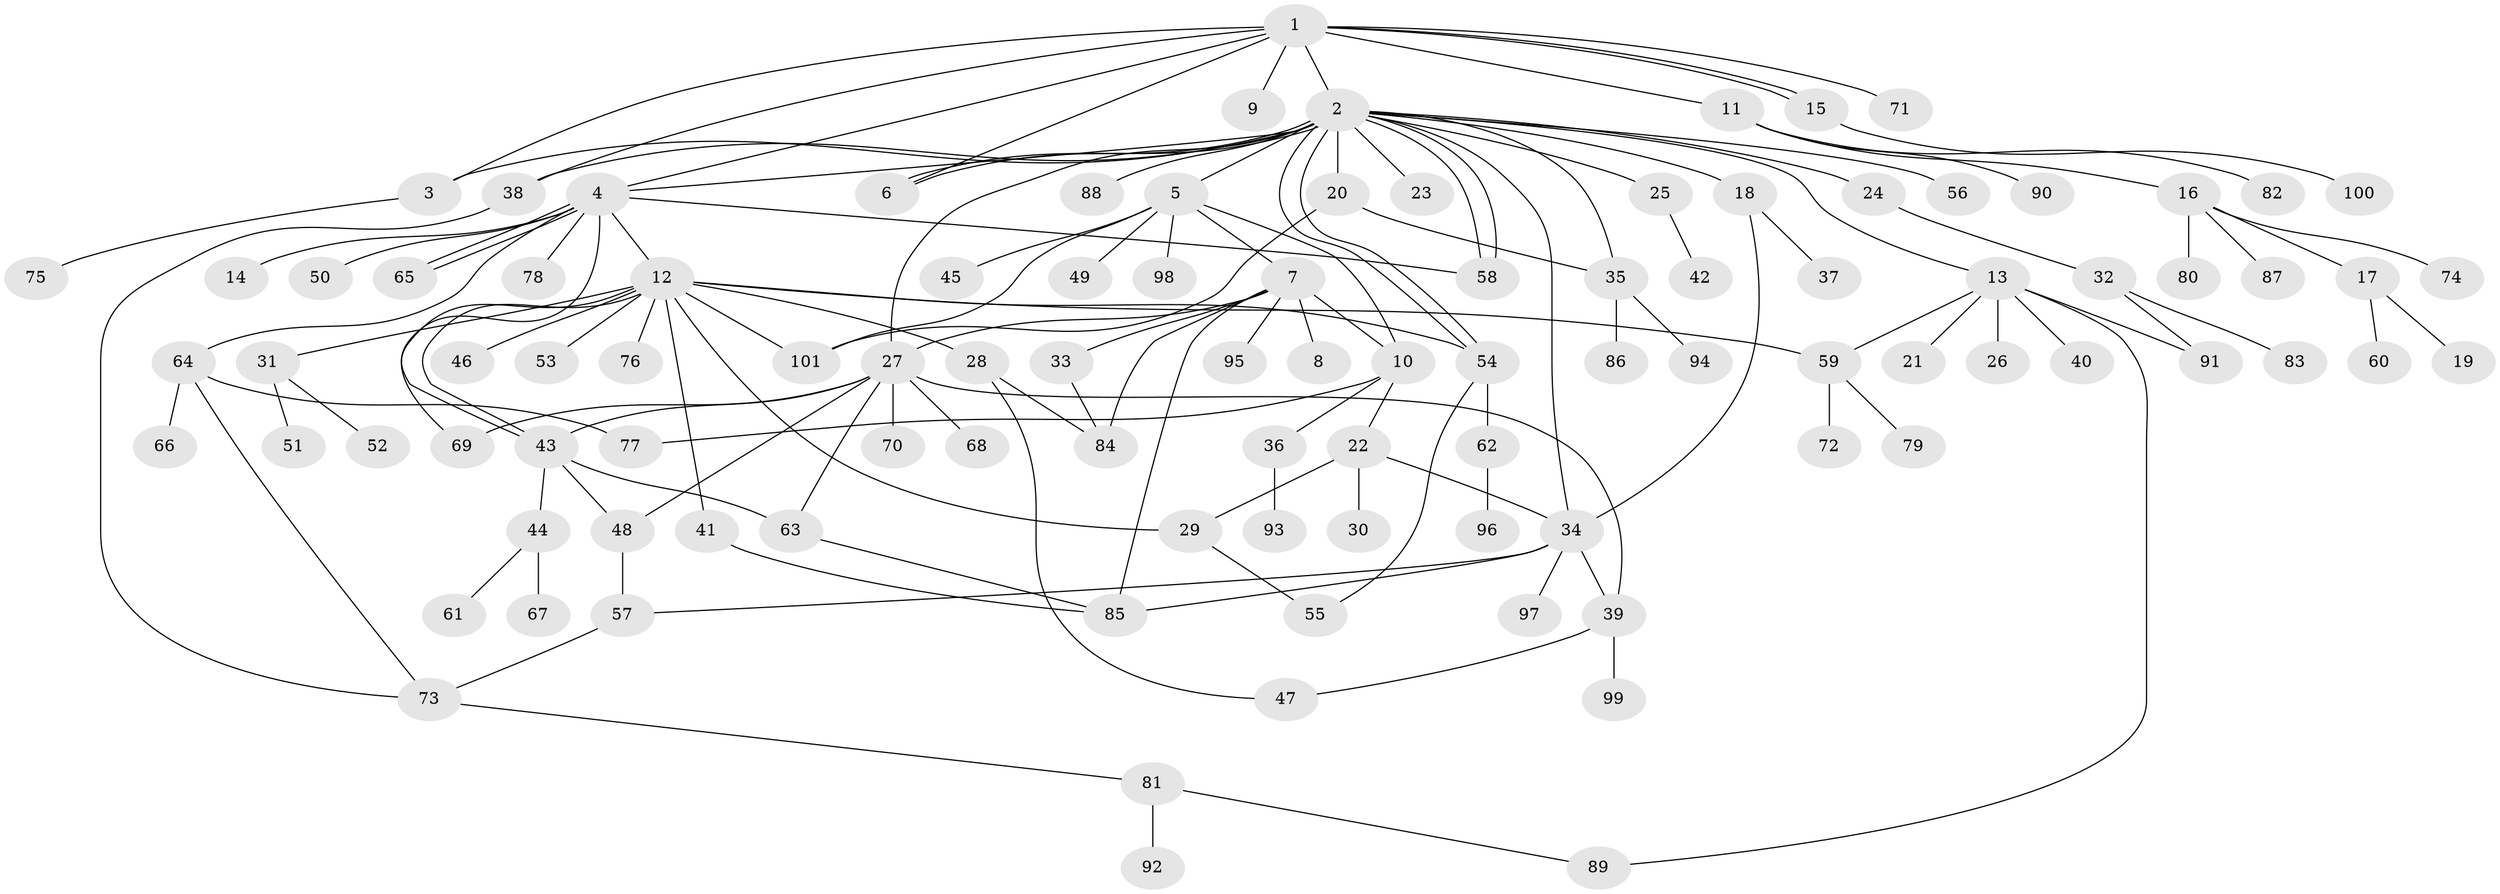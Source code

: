 // Generated by graph-tools (version 1.1) at 2025/11/02/27/25 16:11:10]
// undirected, 101 vertices, 139 edges
graph export_dot {
graph [start="1"]
  node [color=gray90,style=filled];
  1;
  2;
  3;
  4;
  5;
  6;
  7;
  8;
  9;
  10;
  11;
  12;
  13;
  14;
  15;
  16;
  17;
  18;
  19;
  20;
  21;
  22;
  23;
  24;
  25;
  26;
  27;
  28;
  29;
  30;
  31;
  32;
  33;
  34;
  35;
  36;
  37;
  38;
  39;
  40;
  41;
  42;
  43;
  44;
  45;
  46;
  47;
  48;
  49;
  50;
  51;
  52;
  53;
  54;
  55;
  56;
  57;
  58;
  59;
  60;
  61;
  62;
  63;
  64;
  65;
  66;
  67;
  68;
  69;
  70;
  71;
  72;
  73;
  74;
  75;
  76;
  77;
  78;
  79;
  80;
  81;
  82;
  83;
  84;
  85;
  86;
  87;
  88;
  89;
  90;
  91;
  92;
  93;
  94;
  95;
  96;
  97;
  98;
  99;
  100;
  101;
  1 -- 2;
  1 -- 3;
  1 -- 4;
  1 -- 6;
  1 -- 9;
  1 -- 11;
  1 -- 15;
  1 -- 15;
  1 -- 38;
  1 -- 71;
  2 -- 3;
  2 -- 4;
  2 -- 5;
  2 -- 6;
  2 -- 6;
  2 -- 13;
  2 -- 18;
  2 -- 20;
  2 -- 23;
  2 -- 24;
  2 -- 25;
  2 -- 27;
  2 -- 34;
  2 -- 35;
  2 -- 38;
  2 -- 54;
  2 -- 54;
  2 -- 56;
  2 -- 58;
  2 -- 58;
  2 -- 88;
  3 -- 75;
  4 -- 12;
  4 -- 14;
  4 -- 50;
  4 -- 58;
  4 -- 64;
  4 -- 65;
  4 -- 65;
  4 -- 69;
  4 -- 78;
  5 -- 7;
  5 -- 10;
  5 -- 45;
  5 -- 49;
  5 -- 98;
  5 -- 101;
  7 -- 8;
  7 -- 10;
  7 -- 27;
  7 -- 33;
  7 -- 84;
  7 -- 85;
  7 -- 95;
  10 -- 22;
  10 -- 36;
  10 -- 77;
  11 -- 16;
  11 -- 82;
  11 -- 90;
  12 -- 28;
  12 -- 29;
  12 -- 31;
  12 -- 41;
  12 -- 43;
  12 -- 43;
  12 -- 46;
  12 -- 53;
  12 -- 54;
  12 -- 59;
  12 -- 76;
  12 -- 101;
  13 -- 21;
  13 -- 26;
  13 -- 40;
  13 -- 59;
  13 -- 89;
  13 -- 91;
  15 -- 100;
  16 -- 17;
  16 -- 74;
  16 -- 80;
  16 -- 87;
  17 -- 19;
  17 -- 60;
  18 -- 34;
  18 -- 37;
  20 -- 35;
  20 -- 101;
  22 -- 29;
  22 -- 30;
  22 -- 34;
  24 -- 32;
  25 -- 42;
  27 -- 39;
  27 -- 43;
  27 -- 48;
  27 -- 63;
  27 -- 68;
  27 -- 69;
  27 -- 70;
  28 -- 47;
  28 -- 84;
  29 -- 55;
  31 -- 51;
  31 -- 52;
  32 -- 83;
  32 -- 91;
  33 -- 84;
  34 -- 39;
  34 -- 57;
  34 -- 85;
  34 -- 97;
  35 -- 86;
  35 -- 94;
  36 -- 93;
  38 -- 73;
  39 -- 47;
  39 -- 99;
  41 -- 85;
  43 -- 44;
  43 -- 48;
  43 -- 63;
  44 -- 61;
  44 -- 67;
  48 -- 57;
  54 -- 55;
  54 -- 62;
  57 -- 73;
  59 -- 72;
  59 -- 79;
  62 -- 96;
  63 -- 85;
  64 -- 66;
  64 -- 73;
  64 -- 77;
  73 -- 81;
  81 -- 89;
  81 -- 92;
}
